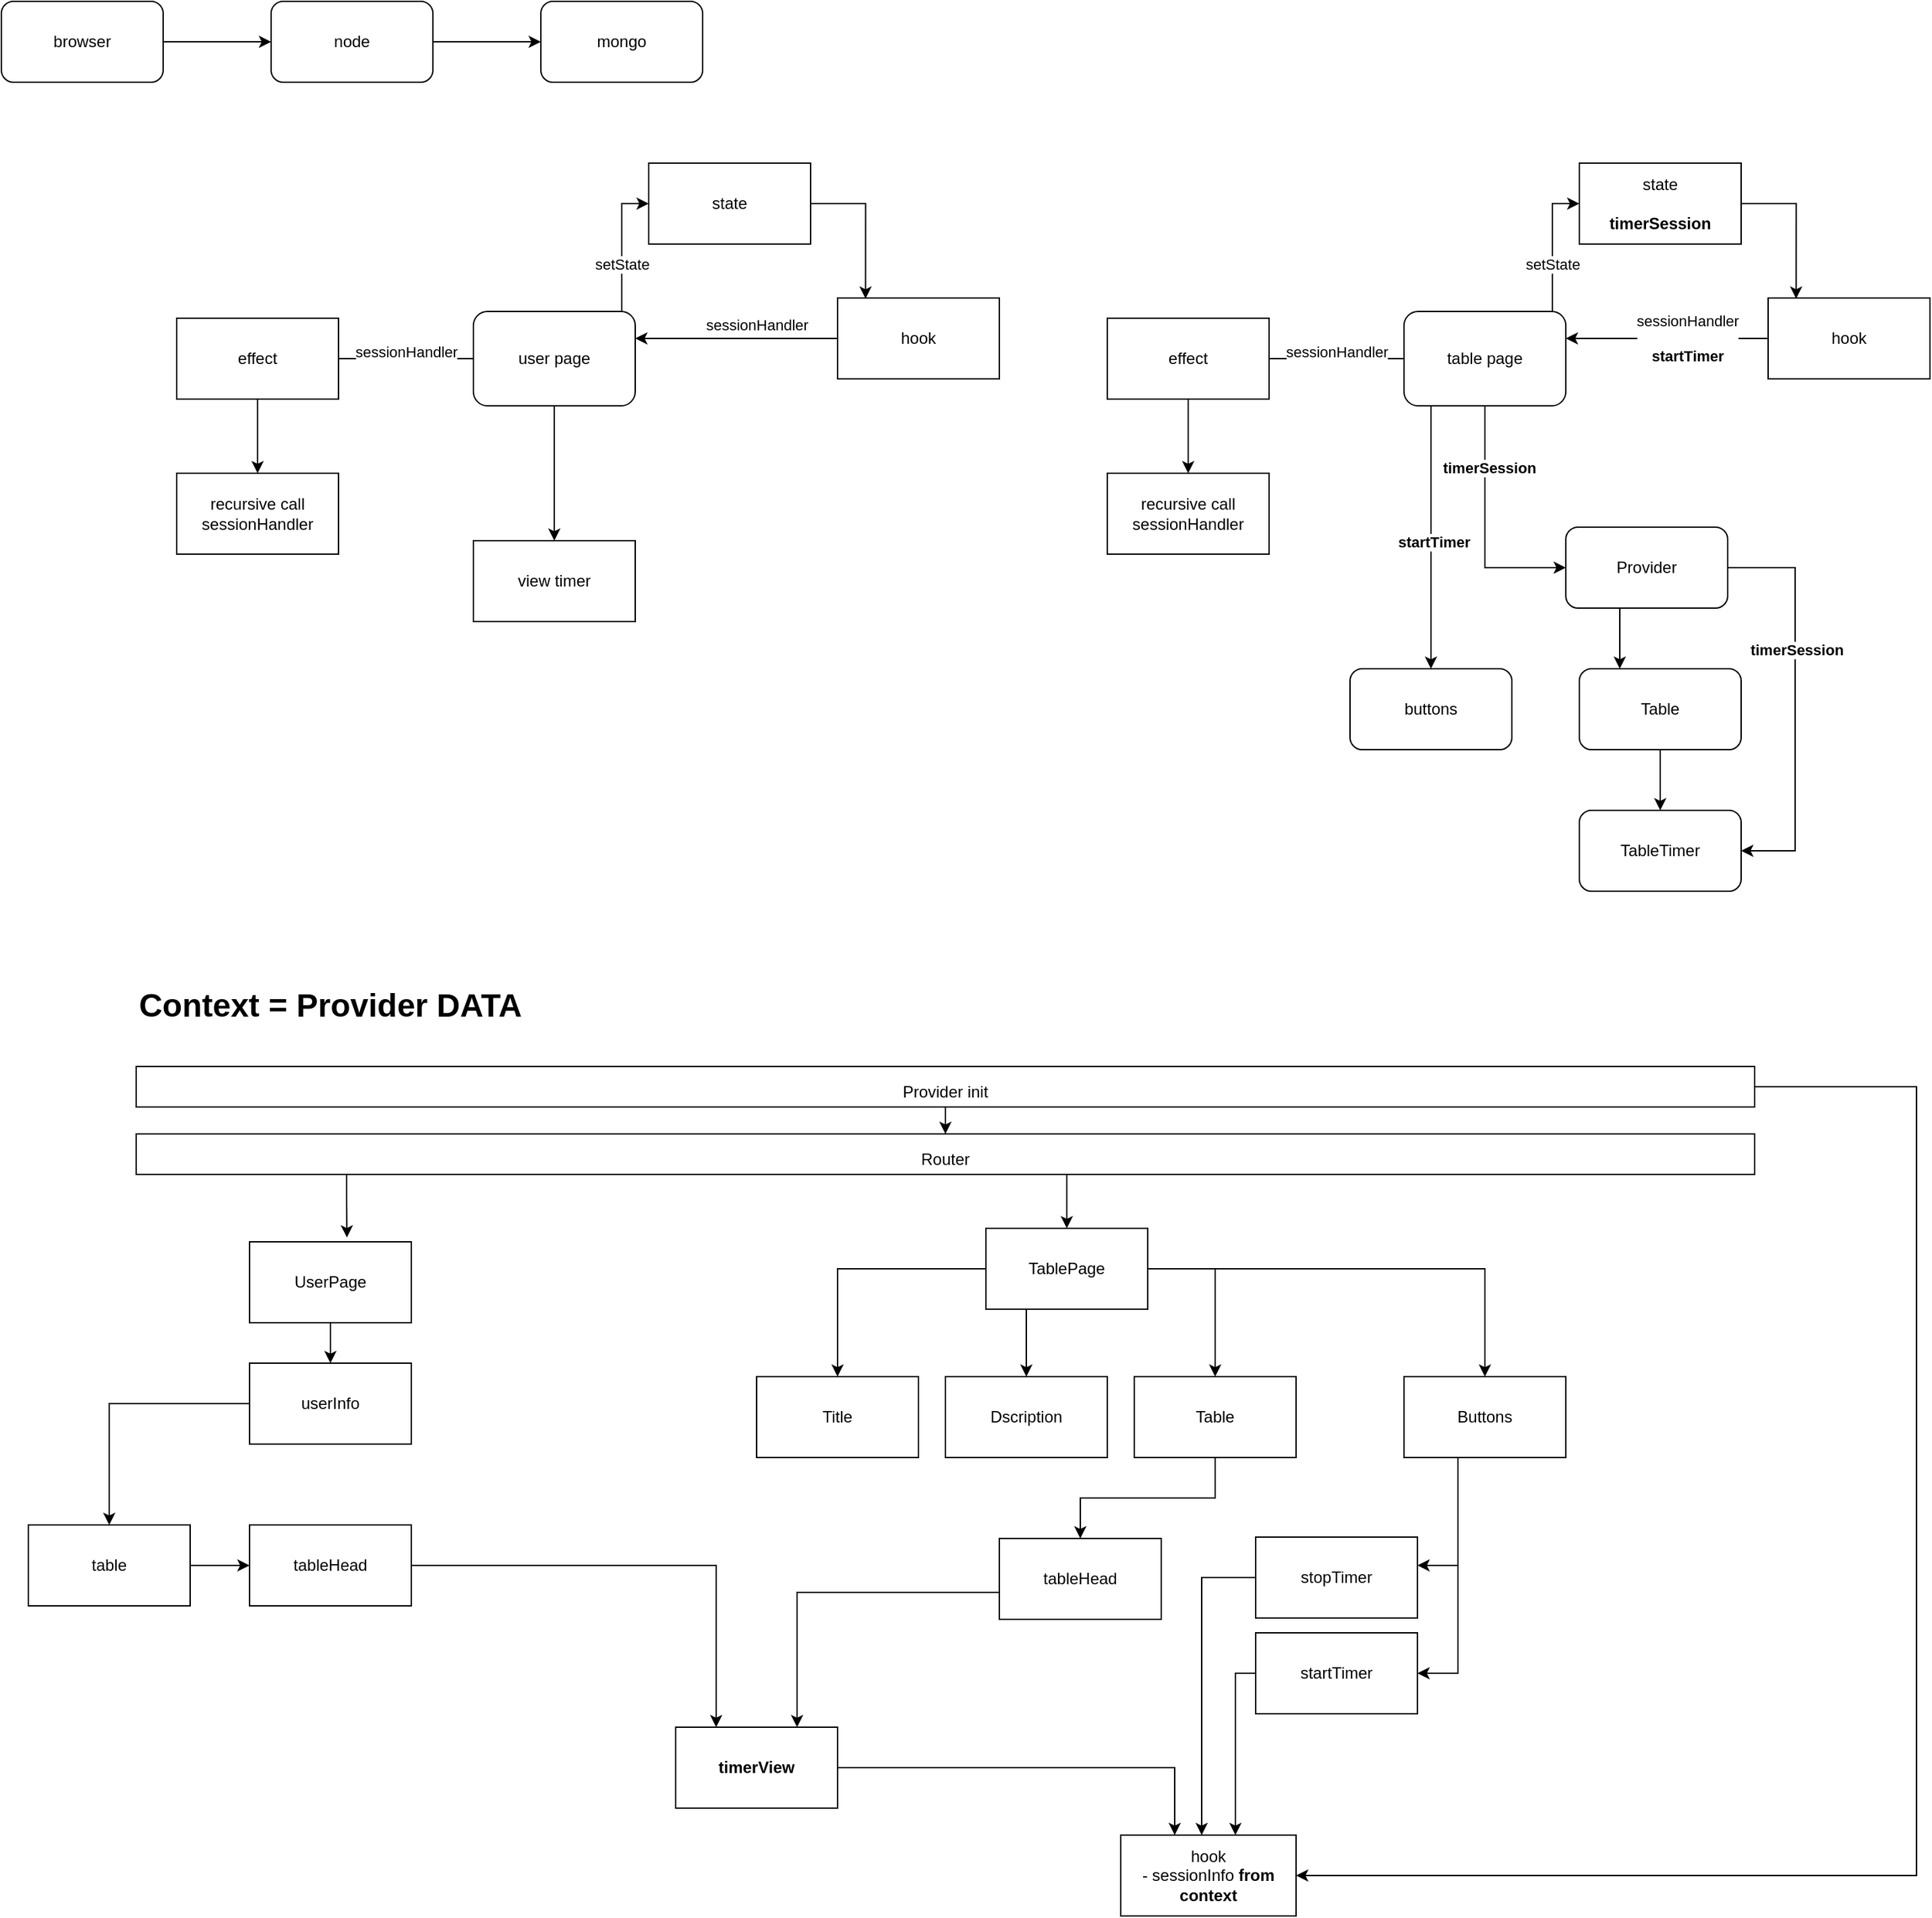 <mxfile version="20.8.5" type="github">
  <diagram id="eKfeUZGh-sWY3QG6gkZ1" name="Страница 1">
    <mxGraphModel dx="2038" dy="1105" grid="1" gridSize="10" guides="1" tooltips="1" connect="1" arrows="1" fold="1" page="1" pageScale="1" pageWidth="827" pageHeight="1169" math="0" shadow="0">
      <root>
        <mxCell id="0" />
        <mxCell id="1" parent="0" />
        <mxCell id="g6dxs4PcmdCbcK_ZWgRS-3" value="" style="edgeStyle=orthogonalEdgeStyle;rounded=0;orthogonalLoop=1;jettySize=auto;html=1;" parent="1" source="g6dxs4PcmdCbcK_ZWgRS-1" target="g6dxs4PcmdCbcK_ZWgRS-2" edge="1">
          <mxGeometry relative="1" as="geometry" />
        </mxCell>
        <mxCell id="g6dxs4PcmdCbcK_ZWgRS-1" value="browser" style="rounded=1;whiteSpace=wrap;html=1;" parent="1" vertex="1">
          <mxGeometry x="100" y="30" width="120" height="60" as="geometry" />
        </mxCell>
        <mxCell id="g6dxs4PcmdCbcK_ZWgRS-5" value="" style="edgeStyle=orthogonalEdgeStyle;rounded=0;orthogonalLoop=1;jettySize=auto;html=1;" parent="1" source="g6dxs4PcmdCbcK_ZWgRS-2" target="g6dxs4PcmdCbcK_ZWgRS-4" edge="1">
          <mxGeometry relative="1" as="geometry" />
        </mxCell>
        <mxCell id="g6dxs4PcmdCbcK_ZWgRS-2" value="node" style="whiteSpace=wrap;html=1;rounded=1;" parent="1" vertex="1">
          <mxGeometry x="300" y="30" width="120" height="60" as="geometry" />
        </mxCell>
        <mxCell id="g6dxs4PcmdCbcK_ZWgRS-4" value="mongo" style="whiteSpace=wrap;html=1;rounded=1;" parent="1" vertex="1">
          <mxGeometry x="500" y="30" width="120" height="60" as="geometry" />
        </mxCell>
        <mxCell id="g6dxs4PcmdCbcK_ZWgRS-21" value="" style="edgeStyle=orthogonalEdgeStyle;rounded=0;orthogonalLoop=1;jettySize=auto;html=1;" parent="1" source="g6dxs4PcmdCbcK_ZWgRS-8" target="g6dxs4PcmdCbcK_ZWgRS-20" edge="1">
          <mxGeometry relative="1" as="geometry">
            <Array as="points">
              <mxPoint x="560" y="180" />
            </Array>
          </mxGeometry>
        </mxCell>
        <mxCell id="g6dxs4PcmdCbcK_ZWgRS-24" value="setState" style="edgeLabel;html=1;align=center;verticalAlign=middle;resizable=0;points=[];" parent="g6dxs4PcmdCbcK_ZWgRS-21" vertex="1" connectable="0">
          <mxGeometry x="-0.755" y="3" relative="1" as="geometry">
            <mxPoint x="3" y="-23" as="offset" />
          </mxGeometry>
        </mxCell>
        <mxCell id="g6dxs4PcmdCbcK_ZWgRS-26" style="edgeStyle=orthogonalEdgeStyle;rounded=0;orthogonalLoop=1;jettySize=auto;html=1;" parent="1" source="g6dxs4PcmdCbcK_ZWgRS-8" target="g6dxs4PcmdCbcK_ZWgRS-23" edge="1">
          <mxGeometry relative="1" as="geometry" />
        </mxCell>
        <mxCell id="g6dxs4PcmdCbcK_ZWgRS-27" value="sessionHandler" style="edgeLabel;html=1;align=center;verticalAlign=middle;resizable=0;points=[];" parent="g6dxs4PcmdCbcK_ZWgRS-26" vertex="1" connectable="0">
          <mxGeometry x="-0.49" y="2" relative="1" as="geometry">
            <mxPoint x="12" y="-7" as="offset" />
          </mxGeometry>
        </mxCell>
        <mxCell id="g6dxs4PcmdCbcK_ZWgRS-29" style="edgeStyle=orthogonalEdgeStyle;rounded=0;orthogonalLoop=1;jettySize=auto;html=1;" parent="1" source="g6dxs4PcmdCbcK_ZWgRS-8" target="g6dxs4PcmdCbcK_ZWgRS-9" edge="1">
          <mxGeometry relative="1" as="geometry" />
        </mxCell>
        <mxCell id="g6dxs4PcmdCbcK_ZWgRS-8" value="user page" style="rounded=1;whiteSpace=wrap;html=1;" parent="1" vertex="1">
          <mxGeometry x="450" y="260" width="120" height="70" as="geometry" />
        </mxCell>
        <mxCell id="g6dxs4PcmdCbcK_ZWgRS-9" value="view timer" style="rounded=0;whiteSpace=wrap;html=1;" parent="1" vertex="1">
          <mxGeometry x="450" y="430" width="120" height="60" as="geometry" />
        </mxCell>
        <mxCell id="g6dxs4PcmdCbcK_ZWgRS-12" style="edgeStyle=orthogonalEdgeStyle;rounded=0;orthogonalLoop=1;jettySize=auto;html=1;" parent="1" source="g6dxs4PcmdCbcK_ZWgRS-10" target="g6dxs4PcmdCbcK_ZWgRS-8" edge="1">
          <mxGeometry relative="1" as="geometry">
            <Array as="points">
              <mxPoint x="610" y="280" />
              <mxPoint x="610" y="280" />
            </Array>
          </mxGeometry>
        </mxCell>
        <mxCell id="g6dxs4PcmdCbcK_ZWgRS-14" value="sessionHandler" style="edgeLabel;html=1;align=center;verticalAlign=middle;resizable=0;points=[];" parent="g6dxs4PcmdCbcK_ZWgRS-12" vertex="1" connectable="0">
          <mxGeometry x="-0.263" relative="1" as="geometry">
            <mxPoint x="-5" y="-10" as="offset" />
          </mxGeometry>
        </mxCell>
        <mxCell id="g6dxs4PcmdCbcK_ZWgRS-10" value="hook" style="rounded=0;whiteSpace=wrap;html=1;" parent="1" vertex="1">
          <mxGeometry x="720" y="250" width="120" height="60" as="geometry" />
        </mxCell>
        <mxCell id="g6dxs4PcmdCbcK_ZWgRS-25" style="edgeStyle=orthogonalEdgeStyle;rounded=0;orthogonalLoop=1;jettySize=auto;html=1;entryX=0.173;entryY=0.009;entryDx=0;entryDy=0;entryPerimeter=0;" parent="1" source="g6dxs4PcmdCbcK_ZWgRS-20" target="g6dxs4PcmdCbcK_ZWgRS-10" edge="1">
          <mxGeometry relative="1" as="geometry" />
        </mxCell>
        <mxCell id="g6dxs4PcmdCbcK_ZWgRS-20" value="state" style="rounded=0;whiteSpace=wrap;html=1;" parent="1" vertex="1">
          <mxGeometry x="580" y="150" width="120" height="60" as="geometry" />
        </mxCell>
        <mxCell id="g6dxs4PcmdCbcK_ZWgRS-22" value="effect" style="rounded=0;whiteSpace=wrap;html=1;" parent="1" vertex="1">
          <mxGeometry x="230" y="265" width="120" height="60" as="geometry" />
        </mxCell>
        <mxCell id="g6dxs4PcmdCbcK_ZWgRS-23" value="recursive call sessionHandler&lt;br&gt;" style="rounded=0;whiteSpace=wrap;html=1;" parent="1" vertex="1">
          <mxGeometry x="230" y="380" width="120" height="60" as="geometry" />
        </mxCell>
        <mxCell id="g6dxs4PcmdCbcK_ZWgRS-30" value="" style="edgeStyle=orthogonalEdgeStyle;rounded=0;orthogonalLoop=1;jettySize=auto;html=1;" parent="1" source="g6dxs4PcmdCbcK_ZWgRS-35" target="g6dxs4PcmdCbcK_ZWgRS-41" edge="1">
          <mxGeometry relative="1" as="geometry">
            <Array as="points">
              <mxPoint x="1250" y="180" />
            </Array>
          </mxGeometry>
        </mxCell>
        <mxCell id="g6dxs4PcmdCbcK_ZWgRS-31" value="setState" style="edgeLabel;html=1;align=center;verticalAlign=middle;resizable=0;points=[];" parent="g6dxs4PcmdCbcK_ZWgRS-30" vertex="1" connectable="0">
          <mxGeometry x="-0.755" y="3" relative="1" as="geometry">
            <mxPoint x="3" y="-23" as="offset" />
          </mxGeometry>
        </mxCell>
        <mxCell id="g6dxs4PcmdCbcK_ZWgRS-32" style="edgeStyle=orthogonalEdgeStyle;rounded=0;orthogonalLoop=1;jettySize=auto;html=1;" parent="1" source="g6dxs4PcmdCbcK_ZWgRS-35" target="g6dxs4PcmdCbcK_ZWgRS-43" edge="1">
          <mxGeometry relative="1" as="geometry" />
        </mxCell>
        <mxCell id="g6dxs4PcmdCbcK_ZWgRS-33" value="sessionHandler" style="edgeLabel;html=1;align=center;verticalAlign=middle;resizable=0;points=[];" parent="g6dxs4PcmdCbcK_ZWgRS-32" vertex="1" connectable="0">
          <mxGeometry x="-0.49" y="2" relative="1" as="geometry">
            <mxPoint x="12" y="-7" as="offset" />
          </mxGeometry>
        </mxCell>
        <mxCell id="g6dxs4PcmdCbcK_ZWgRS-52" value="" style="edgeStyle=orthogonalEdgeStyle;rounded=0;orthogonalLoop=1;jettySize=auto;html=1;" parent="1" source="g6dxs4PcmdCbcK_ZWgRS-35" target="g6dxs4PcmdCbcK_ZWgRS-49" edge="1">
          <mxGeometry relative="1" as="geometry">
            <Array as="points">
              <mxPoint x="1200" y="450" />
            </Array>
          </mxGeometry>
        </mxCell>
        <mxCell id="g6dxs4PcmdCbcK_ZWgRS-61" value="&lt;b&gt;timerSession&lt;/b&gt;" style="edgeLabel;html=1;align=center;verticalAlign=middle;resizable=0;points=[];" parent="g6dxs4PcmdCbcK_ZWgRS-52" vertex="1" connectable="0">
          <mxGeometry x="-0.489" y="3" relative="1" as="geometry">
            <mxPoint as="offset" />
          </mxGeometry>
        </mxCell>
        <mxCell id="g6dxs4PcmdCbcK_ZWgRS-54" value="" style="edgeStyle=orthogonalEdgeStyle;rounded=0;orthogonalLoop=1;jettySize=auto;html=1;exitX=0.5;exitY=1;exitDx=0;exitDy=0;" parent="1" source="g6dxs4PcmdCbcK_ZWgRS-49" target="g6dxs4PcmdCbcK_ZWgRS-55" edge="1">
          <mxGeometry relative="1" as="geometry">
            <mxPoint x="1300" y="525" as="targetPoint" />
            <Array as="points">
              <mxPoint x="1300" y="480" />
            </Array>
          </mxGeometry>
        </mxCell>
        <mxCell id="g6dxs4PcmdCbcK_ZWgRS-35" value="table page" style="rounded=1;whiteSpace=wrap;html=1;" parent="1" vertex="1">
          <mxGeometry x="1140" y="260" width="120" height="70" as="geometry" />
        </mxCell>
        <mxCell id="g6dxs4PcmdCbcK_ZWgRS-37" style="edgeStyle=orthogonalEdgeStyle;rounded=0;orthogonalLoop=1;jettySize=auto;html=1;" parent="1" source="g6dxs4PcmdCbcK_ZWgRS-39" target="g6dxs4PcmdCbcK_ZWgRS-35" edge="1">
          <mxGeometry relative="1" as="geometry">
            <Array as="points">
              <mxPoint x="1300" y="280" />
              <mxPoint x="1300" y="280" />
            </Array>
          </mxGeometry>
        </mxCell>
        <mxCell id="g6dxs4PcmdCbcK_ZWgRS-38" value="sessionHandler&lt;br&gt;&lt;br&gt;&lt;b&gt;startTimer&lt;/b&gt;" style="edgeLabel;html=1;align=center;verticalAlign=middle;resizable=0;points=[];" parent="g6dxs4PcmdCbcK_ZWgRS-37" vertex="1" connectable="0">
          <mxGeometry x="-0.263" relative="1" as="geometry">
            <mxPoint x="-5" as="offset" />
          </mxGeometry>
        </mxCell>
        <mxCell id="g6dxs4PcmdCbcK_ZWgRS-39" value="hook" style="rounded=0;whiteSpace=wrap;html=1;" parent="1" vertex="1">
          <mxGeometry x="1410" y="250" width="120" height="60" as="geometry" />
        </mxCell>
        <mxCell id="g6dxs4PcmdCbcK_ZWgRS-40" style="edgeStyle=orthogonalEdgeStyle;rounded=0;orthogonalLoop=1;jettySize=auto;html=1;entryX=0.173;entryY=0.009;entryDx=0;entryDy=0;entryPerimeter=0;" parent="1" source="g6dxs4PcmdCbcK_ZWgRS-41" target="g6dxs4PcmdCbcK_ZWgRS-39" edge="1">
          <mxGeometry relative="1" as="geometry" />
        </mxCell>
        <mxCell id="g6dxs4PcmdCbcK_ZWgRS-41" value="state&lt;br&gt;&lt;br&gt;&lt;b&gt;timerSession&lt;/b&gt;" style="rounded=0;whiteSpace=wrap;html=1;" parent="1" vertex="1">
          <mxGeometry x="1270" y="150" width="120" height="60" as="geometry" />
        </mxCell>
        <mxCell id="g6dxs4PcmdCbcK_ZWgRS-42" value="effect" style="rounded=0;whiteSpace=wrap;html=1;" parent="1" vertex="1">
          <mxGeometry x="920" y="265" width="120" height="60" as="geometry" />
        </mxCell>
        <mxCell id="g6dxs4PcmdCbcK_ZWgRS-43" value="recursive call sessionHandler&lt;br&gt;" style="rounded=0;whiteSpace=wrap;html=1;" parent="1" vertex="1">
          <mxGeometry x="920" y="380" width="120" height="60" as="geometry" />
        </mxCell>
        <mxCell id="g6dxs4PcmdCbcK_ZWgRS-59" style="edgeStyle=orthogonalEdgeStyle;rounded=0;orthogonalLoop=1;jettySize=auto;html=1;entryX=1;entryY=0.5;entryDx=0;entryDy=0;" parent="1" source="g6dxs4PcmdCbcK_ZWgRS-49" target="g6dxs4PcmdCbcK_ZWgRS-57" edge="1">
          <mxGeometry relative="1" as="geometry">
            <Array as="points">
              <mxPoint x="1430" y="450" />
              <mxPoint x="1430" y="660" />
            </Array>
          </mxGeometry>
        </mxCell>
        <mxCell id="g6dxs4PcmdCbcK_ZWgRS-69" value="&lt;b&gt;timerSession&lt;/b&gt;" style="edgeLabel;html=1;align=center;verticalAlign=middle;resizable=0;points=[];" parent="g6dxs4PcmdCbcK_ZWgRS-59" vertex="1" connectable="0">
          <mxGeometry x="-0.263" y="1" relative="1" as="geometry">
            <mxPoint as="offset" />
          </mxGeometry>
        </mxCell>
        <mxCell id="g6dxs4PcmdCbcK_ZWgRS-66" value="" style="edgeStyle=orthogonalEdgeStyle;rounded=0;orthogonalLoop=1;jettySize=auto;html=1;" parent="1" source="g6dxs4PcmdCbcK_ZWgRS-35" target="g6dxs4PcmdCbcK_ZWgRS-65" edge="1">
          <mxGeometry relative="1" as="geometry">
            <Array as="points">
              <mxPoint x="1160" y="380" />
              <mxPoint x="1160" y="380" />
            </Array>
          </mxGeometry>
        </mxCell>
        <mxCell id="g6dxs4PcmdCbcK_ZWgRS-68" value="&lt;b&gt;startTimer&lt;/b&gt;" style="edgeLabel;html=1;align=center;verticalAlign=middle;resizable=0;points=[];" parent="g6dxs4PcmdCbcK_ZWgRS-66" vertex="1" connectable="0">
          <mxGeometry x="0.03" y="2" relative="1" as="geometry">
            <mxPoint as="offset" />
          </mxGeometry>
        </mxCell>
        <mxCell id="g6dxs4PcmdCbcK_ZWgRS-49" value="Provider" style="whiteSpace=wrap;html=1;rounded=1;" parent="1" vertex="1">
          <mxGeometry x="1260" y="420" width="120" height="60" as="geometry" />
        </mxCell>
        <mxCell id="g6dxs4PcmdCbcK_ZWgRS-58" value="" style="edgeStyle=orthogonalEdgeStyle;rounded=0;orthogonalLoop=1;jettySize=auto;html=1;" parent="1" source="g6dxs4PcmdCbcK_ZWgRS-55" target="g6dxs4PcmdCbcK_ZWgRS-57" edge="1">
          <mxGeometry relative="1" as="geometry" />
        </mxCell>
        <mxCell id="g6dxs4PcmdCbcK_ZWgRS-55" value="Table" style="whiteSpace=wrap;html=1;rounded=1;" parent="1" vertex="1">
          <mxGeometry x="1270" y="525" width="120" height="60" as="geometry" />
        </mxCell>
        <mxCell id="g6dxs4PcmdCbcK_ZWgRS-57" value="TableTimer" style="whiteSpace=wrap;html=1;rounded=1;" parent="1" vertex="1">
          <mxGeometry x="1270" y="630" width="120" height="60" as="geometry" />
        </mxCell>
        <mxCell id="g6dxs4PcmdCbcK_ZWgRS-65" value="buttons" style="whiteSpace=wrap;html=1;rounded=1;" parent="1" vertex="1">
          <mxGeometry x="1100" y="525" width="120" height="60" as="geometry" />
        </mxCell>
        <mxCell id="g6dxs4PcmdCbcK_ZWgRS-83" style="edgeStyle=orthogonalEdgeStyle;rounded=0;orthogonalLoop=1;jettySize=auto;html=1;" parent="1" source="g6dxs4PcmdCbcK_ZWgRS-70" target="g6dxs4PcmdCbcK_ZWgRS-84" edge="1">
          <mxGeometry relative="1" as="geometry">
            <mxPoint x="240" y="1260" as="targetPoint" />
            <Array as="points">
              <mxPoint x="180" y="1070" />
            </Array>
          </mxGeometry>
        </mxCell>
        <mxCell id="g6dxs4PcmdCbcK_ZWgRS-70" value="userInfo" style="rounded=0;whiteSpace=wrap;html=1;" parent="1" vertex="1">
          <mxGeometry x="284" y="1040" width="120" height="60" as="geometry" />
        </mxCell>
        <mxCell id="g6dxs4PcmdCbcK_ZWgRS-78" style="edgeStyle=orthogonalEdgeStyle;rounded=0;orthogonalLoop=1;jettySize=auto;html=1;" parent="1" source="g6dxs4PcmdCbcK_ZWgRS-71" target="g6dxs4PcmdCbcK_ZWgRS-76" edge="1">
          <mxGeometry relative="1" as="geometry">
            <mxPoint x="696" y="1425" as="targetPoint" />
            <Array as="points">
              <mxPoint x="970" y="1340" />
            </Array>
          </mxGeometry>
        </mxCell>
        <mxCell id="g6dxs4PcmdCbcK_ZWgRS-71" value="timerView" style="whiteSpace=wrap;html=1;rounded=0;fontStyle=1" parent="1" vertex="1">
          <mxGeometry x="600" y="1310" width="120" height="60" as="geometry" />
        </mxCell>
        <mxCell id="g6dxs4PcmdCbcK_ZWgRS-76" value="hook&lt;br style=&quot;border-color: var(--border-color);&quot;&gt;- sessionInfo&amp;nbsp;&lt;b&gt;from context&lt;/b&gt;" style="whiteSpace=wrap;html=1;rounded=0;" parent="1" vertex="1">
          <mxGeometry x="930" y="1390" width="130" height="60" as="geometry" />
        </mxCell>
        <mxCell id="g6dxs4PcmdCbcK_ZWgRS-88" value="" style="edgeStyle=orthogonalEdgeStyle;rounded=0;orthogonalLoop=1;jettySize=auto;html=1;" parent="1" source="g6dxs4PcmdCbcK_ZWgRS-80" target="g6dxs4PcmdCbcK_ZWgRS-87" edge="1">
          <mxGeometry relative="1" as="geometry" />
        </mxCell>
        <mxCell id="g6dxs4PcmdCbcK_ZWgRS-90" value="" style="edgeStyle=orthogonalEdgeStyle;rounded=0;orthogonalLoop=1;jettySize=auto;html=1;" parent="1" source="g6dxs4PcmdCbcK_ZWgRS-80" target="g6dxs4PcmdCbcK_ZWgRS-89" edge="1">
          <mxGeometry relative="1" as="geometry">
            <Array as="points">
              <mxPoint x="860" y="1010" />
              <mxPoint x="860" y="1010" />
            </Array>
          </mxGeometry>
        </mxCell>
        <mxCell id="g6dxs4PcmdCbcK_ZWgRS-92" value="" style="edgeStyle=orthogonalEdgeStyle;rounded=0;orthogonalLoop=1;jettySize=auto;html=1;" parent="1" source="g6dxs4PcmdCbcK_ZWgRS-80" target="g6dxs4PcmdCbcK_ZWgRS-91" edge="1">
          <mxGeometry relative="1" as="geometry">
            <Array as="points">
              <mxPoint x="1000" y="970" />
            </Array>
          </mxGeometry>
        </mxCell>
        <mxCell id="g6dxs4PcmdCbcK_ZWgRS-95" style="edgeStyle=orthogonalEdgeStyle;rounded=0;orthogonalLoop=1;jettySize=auto;html=1;" parent="1" source="g6dxs4PcmdCbcK_ZWgRS-80" target="g6dxs4PcmdCbcK_ZWgRS-94" edge="1">
          <mxGeometry relative="1" as="geometry" />
        </mxCell>
        <mxCell id="g6dxs4PcmdCbcK_ZWgRS-80" value="TablePage" style="rounded=0;whiteSpace=wrap;html=1;" parent="1" vertex="1">
          <mxGeometry x="830" y="940" width="120" height="60" as="geometry" />
        </mxCell>
        <mxCell id="g6dxs4PcmdCbcK_ZWgRS-109" style="edgeStyle=orthogonalEdgeStyle;rounded=0;orthogonalLoop=1;jettySize=auto;html=1;" parent="1" source="g6dxs4PcmdCbcK_ZWgRS-84" target="g6dxs4PcmdCbcK_ZWgRS-110" edge="1">
          <mxGeometry relative="1" as="geometry" />
        </mxCell>
        <mxCell id="g6dxs4PcmdCbcK_ZWgRS-84" value="table" style="rounded=0;whiteSpace=wrap;html=1;" parent="1" vertex="1">
          <mxGeometry x="120" y="1160" width="120" height="60" as="geometry" />
        </mxCell>
        <mxCell id="g6dxs4PcmdCbcK_ZWgRS-86" value="" style="edgeStyle=orthogonalEdgeStyle;rounded=0;orthogonalLoop=1;jettySize=auto;html=1;" parent="1" source="g6dxs4PcmdCbcK_ZWgRS-85" target="g6dxs4PcmdCbcK_ZWgRS-70" edge="1">
          <mxGeometry relative="1" as="geometry" />
        </mxCell>
        <mxCell id="g6dxs4PcmdCbcK_ZWgRS-85" value="UserPage" style="rounded=0;whiteSpace=wrap;html=1;" parent="1" vertex="1">
          <mxGeometry x="284" y="950" width="120" height="60" as="geometry" />
        </mxCell>
        <mxCell id="g6dxs4PcmdCbcK_ZWgRS-87" value="Title" style="whiteSpace=wrap;html=1;rounded=0;" parent="1" vertex="1">
          <mxGeometry x="660" y="1050" width="120" height="60" as="geometry" />
        </mxCell>
        <mxCell id="g6dxs4PcmdCbcK_ZWgRS-89" value="Dscription" style="whiteSpace=wrap;html=1;rounded=0;" parent="1" vertex="1">
          <mxGeometry x="800" y="1050" width="120" height="60" as="geometry" />
        </mxCell>
        <mxCell id="g6dxs4PcmdCbcK_ZWgRS-117" style="edgeStyle=orthogonalEdgeStyle;rounded=0;orthogonalLoop=1;jettySize=auto;html=1;" parent="1" source="g6dxs4PcmdCbcK_ZWgRS-91" target="g6dxs4PcmdCbcK_ZWgRS-116" edge="1">
          <mxGeometry relative="1" as="geometry" />
        </mxCell>
        <mxCell id="g6dxs4PcmdCbcK_ZWgRS-91" value="Table" style="whiteSpace=wrap;html=1;rounded=0;" parent="1" vertex="1">
          <mxGeometry x="940" y="1050" width="120" height="60" as="geometry" />
        </mxCell>
        <mxCell id="g6dxs4PcmdCbcK_ZWgRS-98" value="" style="edgeStyle=orthogonalEdgeStyle;rounded=0;orthogonalLoop=1;jettySize=auto;html=1;" parent="1" source="g6dxs4PcmdCbcK_ZWgRS-94" target="g6dxs4PcmdCbcK_ZWgRS-97" edge="1">
          <mxGeometry relative="1" as="geometry">
            <Array as="points">
              <mxPoint x="1180" y="1270" />
            </Array>
          </mxGeometry>
        </mxCell>
        <mxCell id="g6dxs4PcmdCbcK_ZWgRS-100" value="" style="edgeStyle=orthogonalEdgeStyle;rounded=0;orthogonalLoop=1;jettySize=auto;html=1;" parent="1" source="g6dxs4PcmdCbcK_ZWgRS-94" target="g6dxs4PcmdCbcK_ZWgRS-99" edge="1">
          <mxGeometry relative="1" as="geometry">
            <Array as="points">
              <mxPoint x="1180" y="1190" />
            </Array>
          </mxGeometry>
        </mxCell>
        <mxCell id="g6dxs4PcmdCbcK_ZWgRS-94" value="Buttons" style="whiteSpace=wrap;html=1;rounded=0;" parent="1" vertex="1">
          <mxGeometry x="1140" y="1050" width="120" height="60" as="geometry" />
        </mxCell>
        <mxCell id="sGzo_T21DSslOROS968w-4" style="edgeStyle=orthogonalEdgeStyle;rounded=0;orthogonalLoop=1;jettySize=auto;html=1;fontSize=12;" edge="1" parent="1" source="g6dxs4PcmdCbcK_ZWgRS-97" target="g6dxs4PcmdCbcK_ZWgRS-76">
          <mxGeometry relative="1" as="geometry">
            <Array as="points">
              <mxPoint x="1015" y="1270" />
            </Array>
          </mxGeometry>
        </mxCell>
        <mxCell id="g6dxs4PcmdCbcK_ZWgRS-97" value="startTimer" style="whiteSpace=wrap;html=1;rounded=0;" parent="1" vertex="1">
          <mxGeometry x="1030" y="1240" width="120" height="60" as="geometry" />
        </mxCell>
        <mxCell id="sGzo_T21DSslOROS968w-3" style="edgeStyle=orthogonalEdgeStyle;rounded=0;orthogonalLoop=1;jettySize=auto;html=1;fontSize=12;" edge="1" parent="1" source="g6dxs4PcmdCbcK_ZWgRS-99" target="g6dxs4PcmdCbcK_ZWgRS-76">
          <mxGeometry relative="1" as="geometry">
            <Array as="points">
              <mxPoint x="990" y="1199" />
            </Array>
          </mxGeometry>
        </mxCell>
        <mxCell id="g6dxs4PcmdCbcK_ZWgRS-99" value="stopTimer" style="whiteSpace=wrap;html=1;rounded=0;" parent="1" vertex="1">
          <mxGeometry x="1030" y="1169" width="120" height="60" as="geometry" />
        </mxCell>
        <mxCell id="g6dxs4PcmdCbcK_ZWgRS-111" style="edgeStyle=orthogonalEdgeStyle;rounded=0;orthogonalLoop=1;jettySize=auto;html=1;" parent="1" source="g6dxs4PcmdCbcK_ZWgRS-110" target="g6dxs4PcmdCbcK_ZWgRS-71" edge="1">
          <mxGeometry relative="1" as="geometry">
            <Array as="points">
              <mxPoint x="630" y="1190" />
            </Array>
          </mxGeometry>
        </mxCell>
        <mxCell id="g6dxs4PcmdCbcK_ZWgRS-110" value="tableHead" style="rounded=0;whiteSpace=wrap;html=1;" parent="1" vertex="1">
          <mxGeometry x="284" y="1160" width="120" height="60" as="geometry" />
        </mxCell>
        <mxCell id="sGzo_T21DSslOROS968w-2" style="edgeStyle=orthogonalEdgeStyle;rounded=0;orthogonalLoop=1;jettySize=auto;html=1;fontSize=12;" edge="1" parent="1" source="g6dxs4PcmdCbcK_ZWgRS-116" target="g6dxs4PcmdCbcK_ZWgRS-71">
          <mxGeometry relative="1" as="geometry">
            <Array as="points">
              <mxPoint x="690" y="1210" />
            </Array>
          </mxGeometry>
        </mxCell>
        <mxCell id="g6dxs4PcmdCbcK_ZWgRS-116" value="tableHead" style="rounded=0;whiteSpace=wrap;html=1;" parent="1" vertex="1">
          <mxGeometry x="840" y="1170" width="120" height="60" as="geometry" />
        </mxCell>
        <mxCell id="g6dxs4PcmdCbcK_ZWgRS-123" value="&lt;b&gt;&lt;font style=&quot;font-size: 24px;&quot;&gt;Context = Provider DATA&lt;/font&gt;&lt;/b&gt;" style="text;html=1;strokeColor=none;fillColor=none;align=center;verticalAlign=middle;whiteSpace=wrap;rounded=0;" parent="1" vertex="1">
          <mxGeometry x="159" y="760" width="370" height="30" as="geometry" />
        </mxCell>
        <mxCell id="g6dxs4PcmdCbcK_ZWgRS-134" value="" style="edgeStyle=orthogonalEdgeStyle;rounded=0;orthogonalLoop=1;jettySize=auto;html=1;fontSize=12;" parent="1" source="g6dxs4PcmdCbcK_ZWgRS-124" target="g6dxs4PcmdCbcK_ZWgRS-133" edge="1">
          <mxGeometry relative="1" as="geometry" />
        </mxCell>
        <mxCell id="sGzo_T21DSslOROS968w-5" style="edgeStyle=orthogonalEdgeStyle;rounded=0;orthogonalLoop=1;jettySize=auto;html=1;fontSize=12;" edge="1" parent="1" source="g6dxs4PcmdCbcK_ZWgRS-124" target="g6dxs4PcmdCbcK_ZWgRS-76">
          <mxGeometry relative="1" as="geometry">
            <Array as="points">
              <mxPoint x="1520" y="835" />
              <mxPoint x="1520" y="1420" />
            </Array>
          </mxGeometry>
        </mxCell>
        <mxCell id="g6dxs4PcmdCbcK_ZWgRS-124" value="&lt;font style=&quot;font-size: 12px;&quot;&gt;Provider init&lt;/font&gt;" style="rounded=0;whiteSpace=wrap;html=1;fontSize=24;" parent="1" vertex="1">
          <mxGeometry x="200" y="820" width="1200" height="30" as="geometry" />
        </mxCell>
        <mxCell id="g6dxs4PcmdCbcK_ZWgRS-135" style="edgeStyle=orthogonalEdgeStyle;rounded=0;orthogonalLoop=1;jettySize=auto;html=1;entryX=0.602;entryY=-0.054;entryDx=0;entryDy=0;entryPerimeter=0;fontSize=12;" parent="1" source="g6dxs4PcmdCbcK_ZWgRS-133" target="g6dxs4PcmdCbcK_ZWgRS-85" edge="1">
          <mxGeometry relative="1" as="geometry">
            <Array as="points">
              <mxPoint x="356" y="920" />
              <mxPoint x="356" y="920" />
            </Array>
          </mxGeometry>
        </mxCell>
        <mxCell id="g6dxs4PcmdCbcK_ZWgRS-136" style="edgeStyle=orthogonalEdgeStyle;rounded=0;orthogonalLoop=1;jettySize=auto;html=1;fontSize=12;" parent="1" source="g6dxs4PcmdCbcK_ZWgRS-133" target="g6dxs4PcmdCbcK_ZWgRS-80" edge="1">
          <mxGeometry relative="1" as="geometry">
            <Array as="points">
              <mxPoint x="890" y="910" />
              <mxPoint x="890" y="910" />
            </Array>
          </mxGeometry>
        </mxCell>
        <mxCell id="g6dxs4PcmdCbcK_ZWgRS-133" value="&lt;font style=&quot;font-size: 12px;&quot;&gt;Router&lt;/font&gt;" style="rounded=0;whiteSpace=wrap;html=1;fontSize=24;" parent="1" vertex="1">
          <mxGeometry x="200" y="870" width="1200" height="30" as="geometry" />
        </mxCell>
      </root>
    </mxGraphModel>
  </diagram>
</mxfile>
